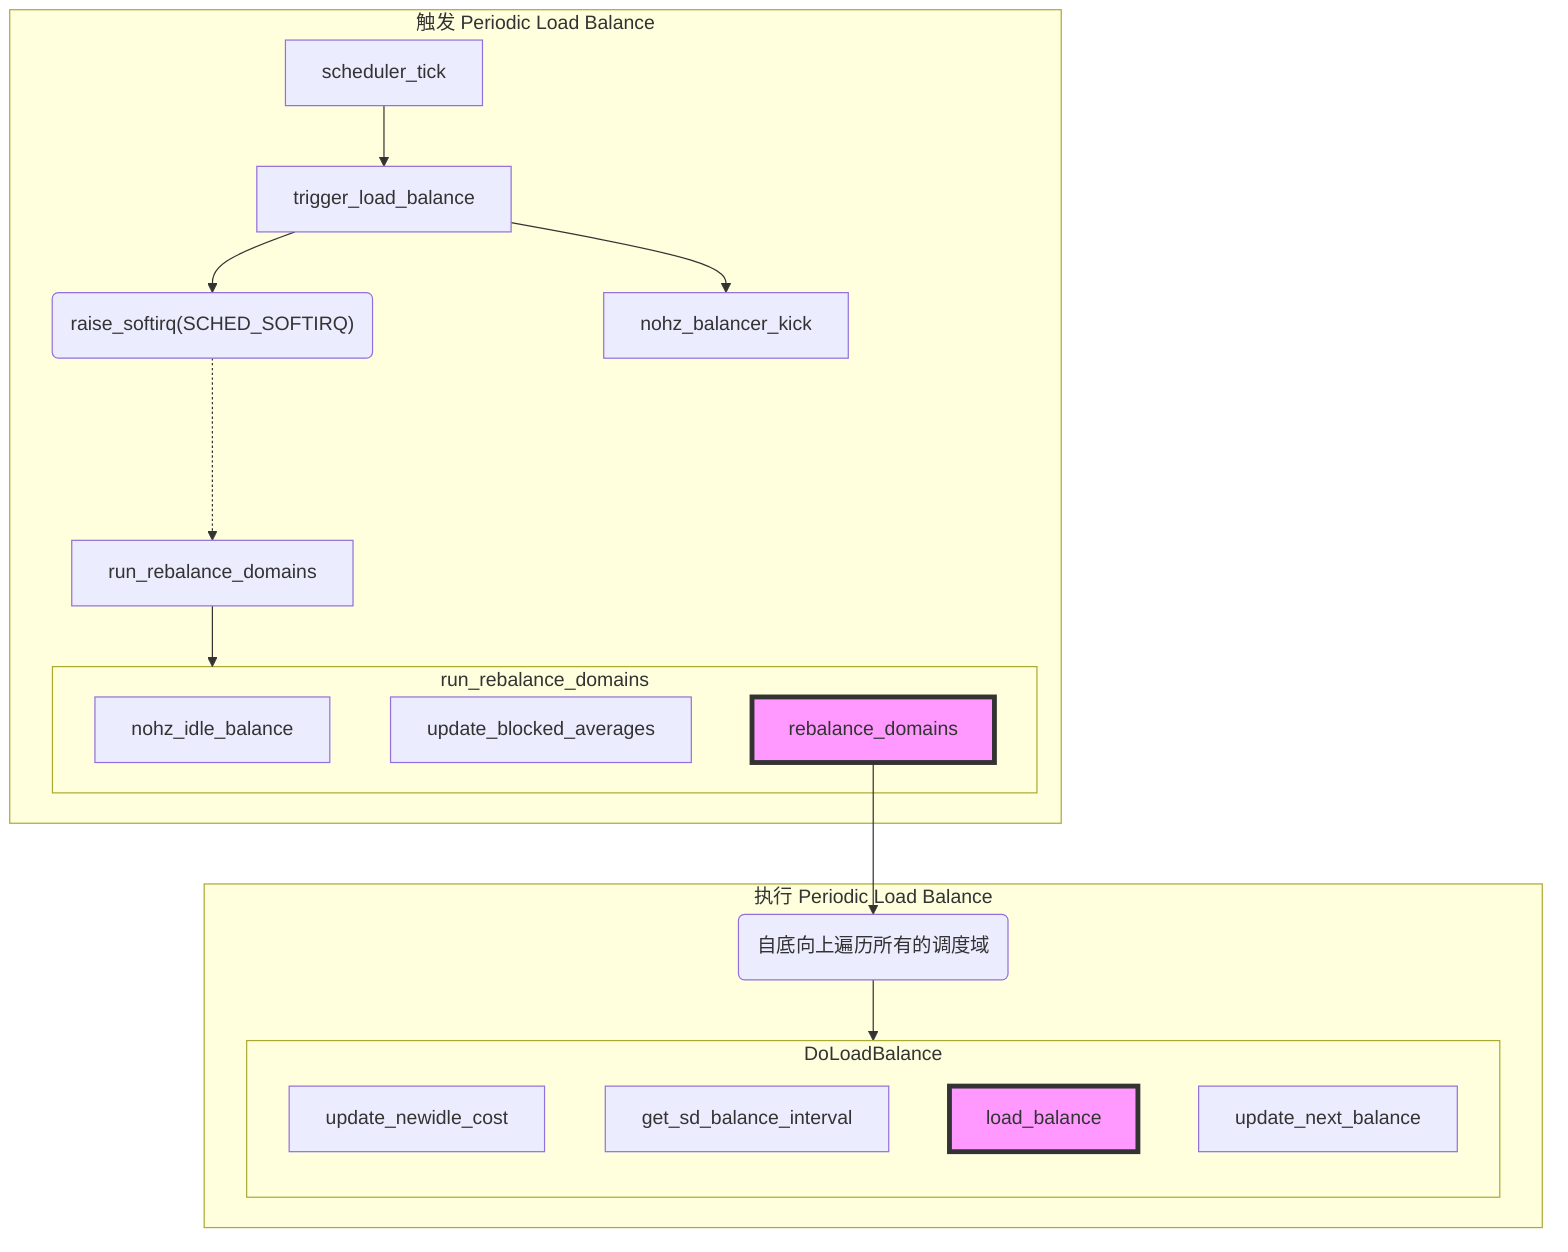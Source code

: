 flowchart TB
	%% 周期性负载均衡器 run_rebalance_domains
	subgraph TriggerPeriodicLoadBalance [触发 Periodic Load Balance]
	direction TB
		scheduler_tick --> trigger_load_balance --> raise_softirq_SCHED_SOFTIRQ("raise_softirq(SCHED_SOFTIRQ)") -...-> run_rebalance_domains;
		trigger_load_balance --> nohz_balancer_kick
		run_rebalance_domains --> RunRebalanceDomains("run_rebalance_domains");

		subgraph RunRebalanceDomains [run_rebalance_domains]
		direction TB
			nohz_idle_balance;
			update_blocked_averages;
			rebalance_domains

			style rebalance_domains fill:#f9f,stroke:#333,stroke-width:4px

		end
	end

	subgraph DoPeriodicLoadBalance [执行 Periodic Load Balance]
	direction TB
		rebalance_domains --> for_each_domain_LB(自底向上遍历所有的调度域) --> DoLoadBalance;

		subgraph DoLoadBalance
		direction TB
			update_newidle_cost;
			get_sd_balance_interval;
			load_balance;
			update_next_balance;

			style load_balance fill:#f9f,stroke:#333,stroke-width:4px
		end
	end